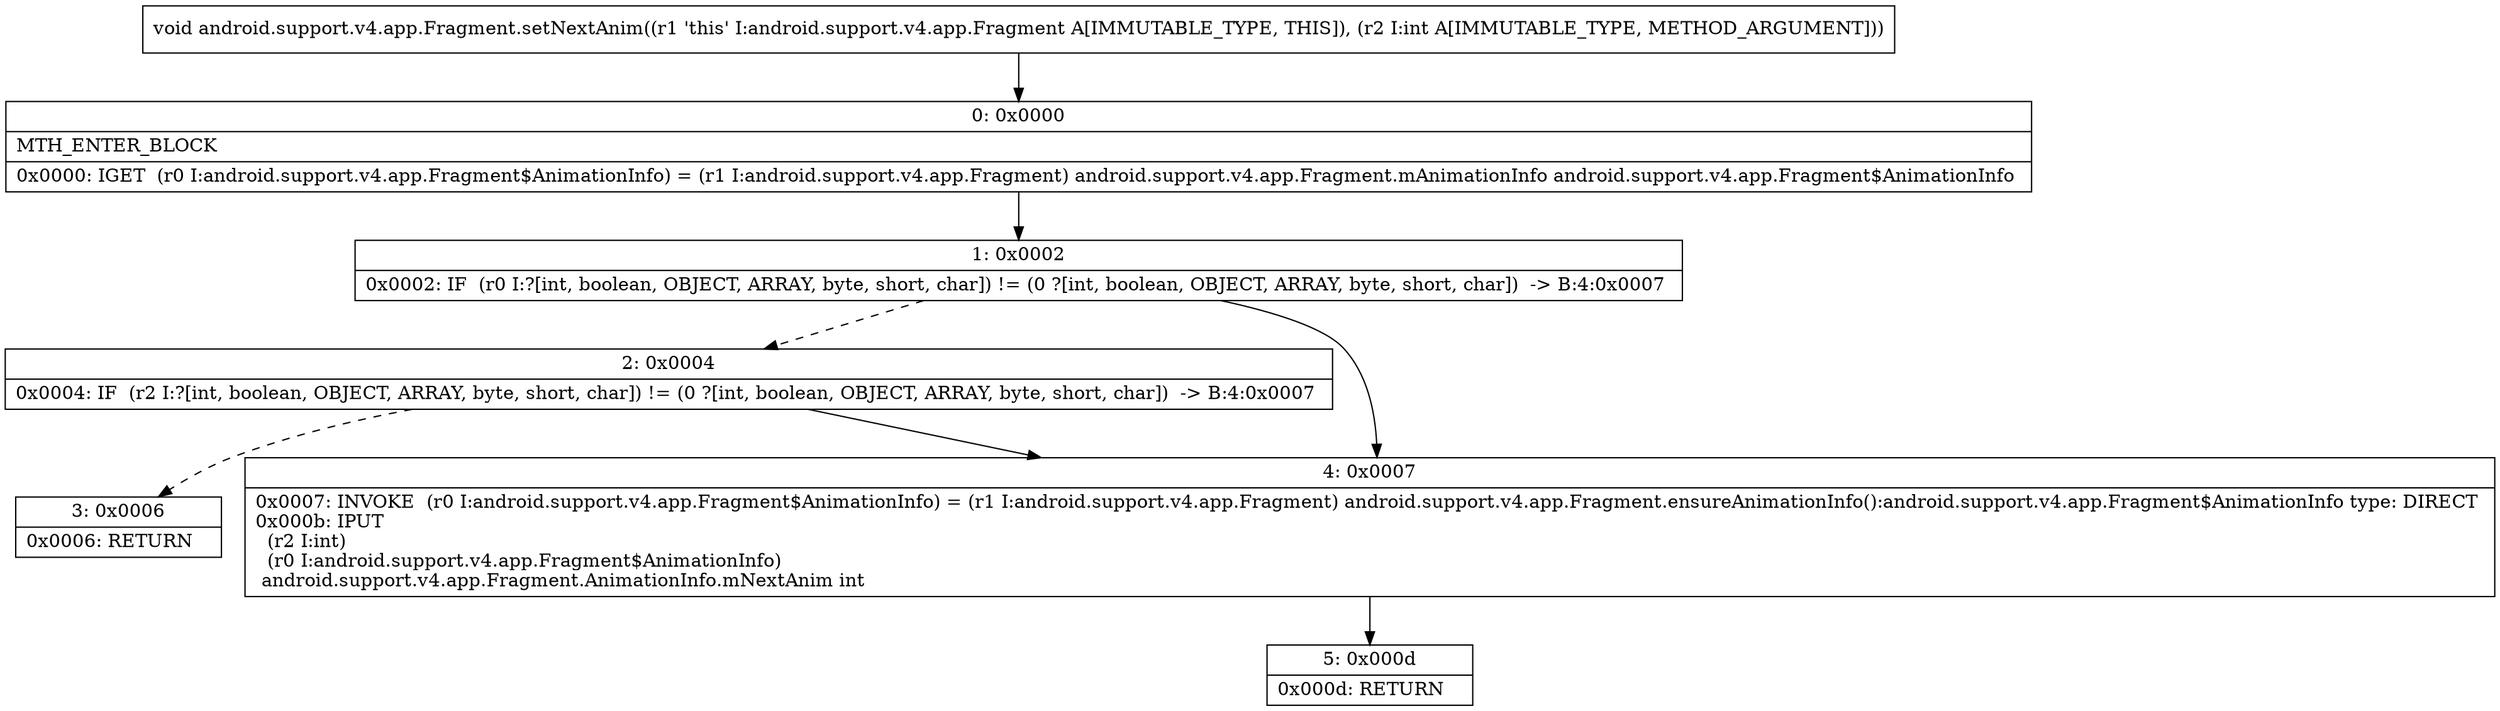 digraph "CFG forandroid.support.v4.app.Fragment.setNextAnim(I)V" {
Node_0 [shape=record,label="{0\:\ 0x0000|MTH_ENTER_BLOCK\l|0x0000: IGET  (r0 I:android.support.v4.app.Fragment$AnimationInfo) = (r1 I:android.support.v4.app.Fragment) android.support.v4.app.Fragment.mAnimationInfo android.support.v4.app.Fragment$AnimationInfo \l}"];
Node_1 [shape=record,label="{1\:\ 0x0002|0x0002: IF  (r0 I:?[int, boolean, OBJECT, ARRAY, byte, short, char]) != (0 ?[int, boolean, OBJECT, ARRAY, byte, short, char])  \-\> B:4:0x0007 \l}"];
Node_2 [shape=record,label="{2\:\ 0x0004|0x0004: IF  (r2 I:?[int, boolean, OBJECT, ARRAY, byte, short, char]) != (0 ?[int, boolean, OBJECT, ARRAY, byte, short, char])  \-\> B:4:0x0007 \l}"];
Node_3 [shape=record,label="{3\:\ 0x0006|0x0006: RETURN   \l}"];
Node_4 [shape=record,label="{4\:\ 0x0007|0x0007: INVOKE  (r0 I:android.support.v4.app.Fragment$AnimationInfo) = (r1 I:android.support.v4.app.Fragment) android.support.v4.app.Fragment.ensureAnimationInfo():android.support.v4.app.Fragment$AnimationInfo type: DIRECT \l0x000b: IPUT  \l  (r2 I:int)\l  (r0 I:android.support.v4.app.Fragment$AnimationInfo)\l android.support.v4.app.Fragment.AnimationInfo.mNextAnim int \l}"];
Node_5 [shape=record,label="{5\:\ 0x000d|0x000d: RETURN   \l}"];
MethodNode[shape=record,label="{void android.support.v4.app.Fragment.setNextAnim((r1 'this' I:android.support.v4.app.Fragment A[IMMUTABLE_TYPE, THIS]), (r2 I:int A[IMMUTABLE_TYPE, METHOD_ARGUMENT])) }"];
MethodNode -> Node_0;
Node_0 -> Node_1;
Node_1 -> Node_2[style=dashed];
Node_1 -> Node_4;
Node_2 -> Node_3[style=dashed];
Node_2 -> Node_4;
Node_4 -> Node_5;
}

